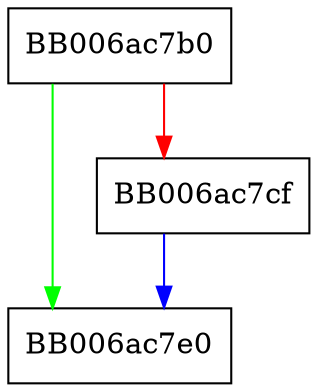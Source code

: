 digraph SubjectPublicKeyInfo_der2ed25519_newctx {
  node [shape="box"];
  graph [splines=ortho];
  BB006ac7b0 -> BB006ac7e0 [color="green"];
  BB006ac7b0 -> BB006ac7cf [color="red"];
  BB006ac7cf -> BB006ac7e0 [color="blue"];
}